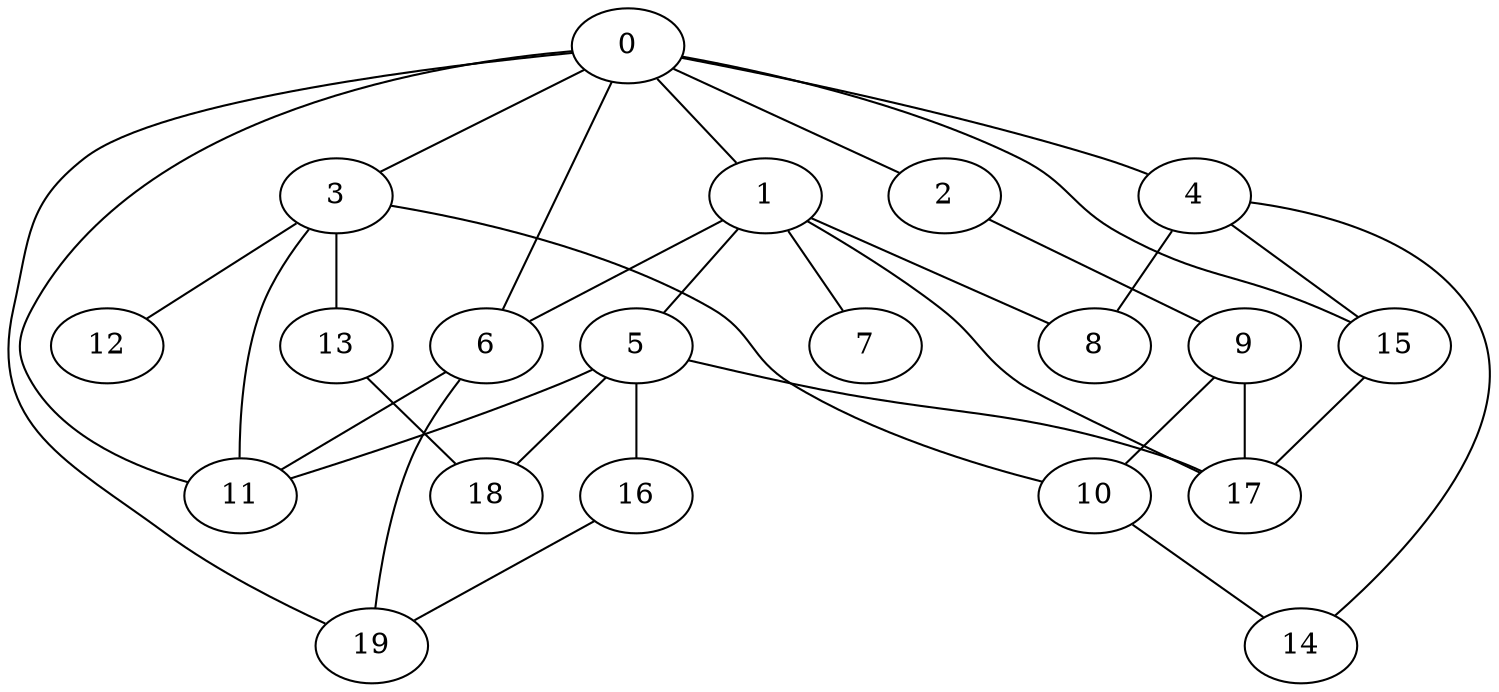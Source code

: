 graph graphname {0--1
0--2
0--3
0--4
0--6
0--11
0--15
0--19
1--5
1--6
1--7
1--8
1--17
2--9
3--10
3--11
3--12
3--13
4--8
4--14
4--15
5--11
5--16
5--17
5--18
6--11
6--19
9--10
9--17
10--14
13--18
15--17
16--19
}